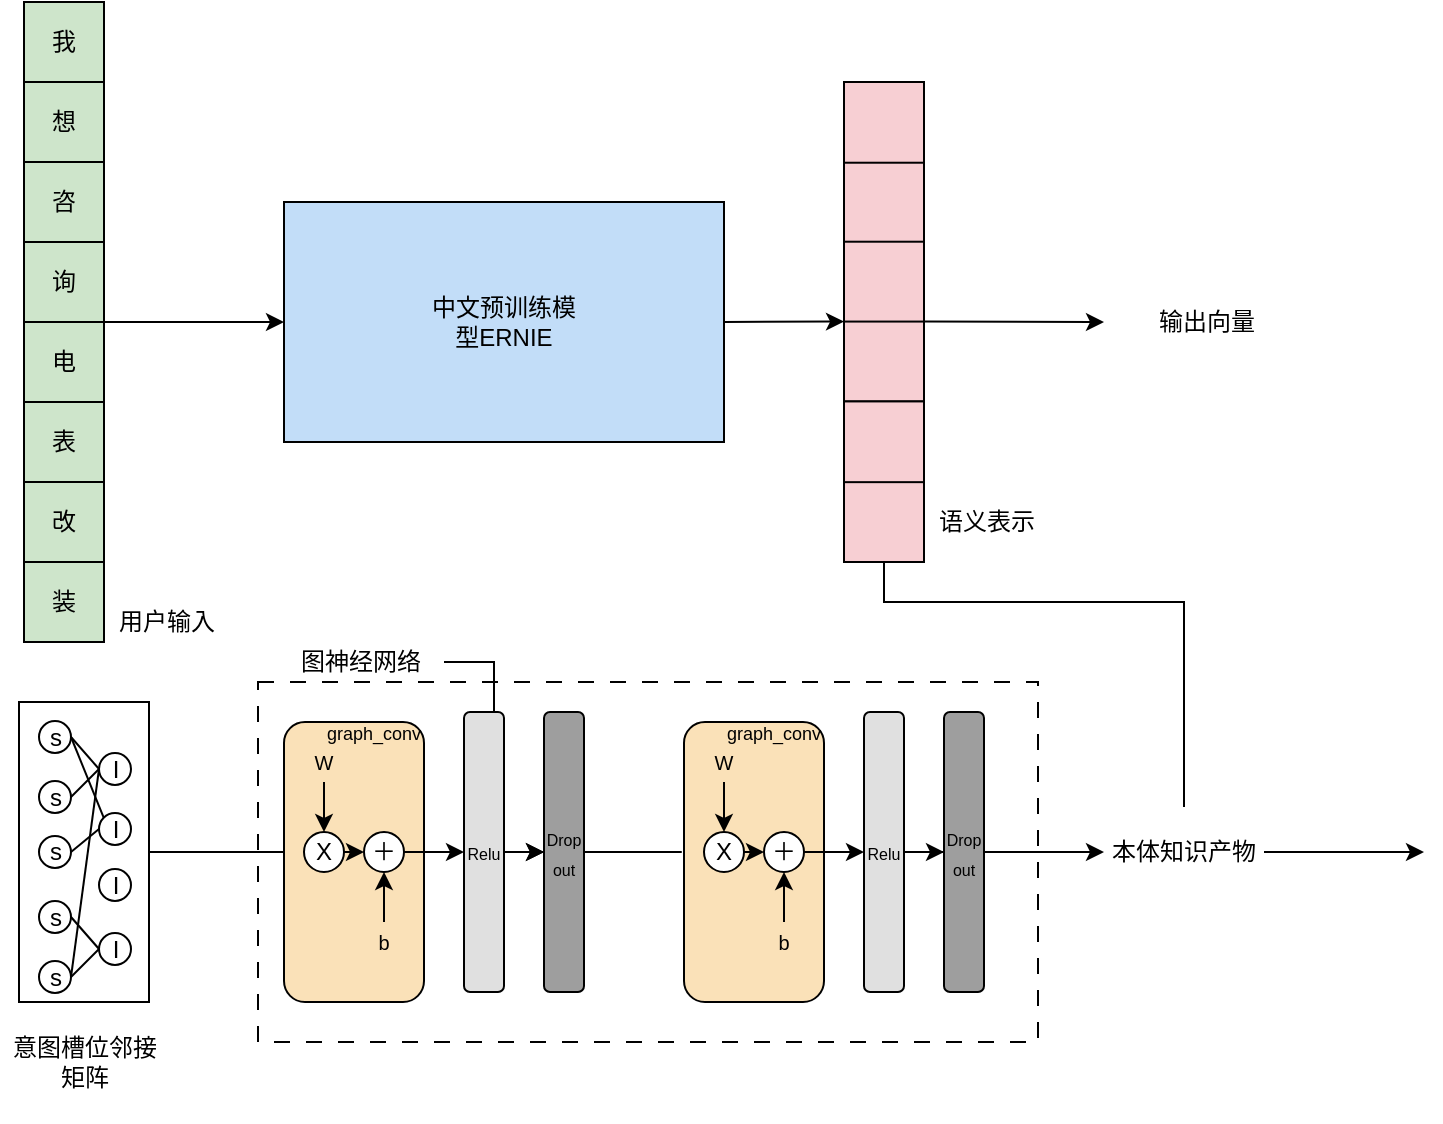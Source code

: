 <mxfile version="22.0.8" type="github">
  <diagram name="第 1 页" id="UeuGyMMsbRO4vuTa8S8b">
    <mxGraphModel dx="1434" dy="1948" grid="1" gridSize="10" guides="1" tooltips="1" connect="1" arrows="1" fold="1" page="1" pageScale="1" pageWidth="827" pageHeight="1169" math="0" shadow="0">
      <root>
        <mxCell id="0" />
        <mxCell id="1" parent="0" />
        <mxCell id="XKu2ODZ-iZN_NIDihDhz-56" value="" style="rounded=0;whiteSpace=wrap;html=1;dashed=1;fillColor=none;dashPattern=8 8;" parent="1" vertex="1">
          <mxGeometry x="217" y="-370" width="390" height="180" as="geometry" />
        </mxCell>
        <mxCell id="XKu2ODZ-iZN_NIDihDhz-1" value="" style="group;fillColor=#CEE5CB;" parent="1" vertex="1" connectable="0">
          <mxGeometry x="100" y="-710" width="40" height="320" as="geometry" />
        </mxCell>
        <mxCell id="XKu2ODZ-iZN_NIDihDhz-2" value="" style="rounded=0;whiteSpace=wrap;html=1;container=0;fillColor=#CEE5CB;" parent="XKu2ODZ-iZN_NIDihDhz-1" vertex="1">
          <mxGeometry width="40" height="40.0" as="geometry" />
        </mxCell>
        <mxCell id="XKu2ODZ-iZN_NIDihDhz-3" value="想" style="rounded=0;whiteSpace=wrap;html=1;container=0;fillColor=#CEE5CB;" parent="XKu2ODZ-iZN_NIDihDhz-1" vertex="1">
          <mxGeometry y="40.0" width="40" height="40.0" as="geometry" />
        </mxCell>
        <mxCell id="XKu2ODZ-iZN_NIDihDhz-4" value="我&lt;span style=&quot;white-space: pre;&quot;&gt;&lt;br&gt;&lt;/span&gt;" style="rounded=0;whiteSpace=wrap;html=1;container=0;fillColor=#CEE5CB;" parent="XKu2ODZ-iZN_NIDihDhz-1" vertex="1">
          <mxGeometry width="40" height="40.0" as="geometry" />
        </mxCell>
        <mxCell id="XKu2ODZ-iZN_NIDihDhz-5" value="咨" style="rounded=0;whiteSpace=wrap;html=1;container=0;fillColor=#CEE5CB;" parent="XKu2ODZ-iZN_NIDihDhz-1" vertex="1">
          <mxGeometry y="80.0" width="40" height="40.0" as="geometry" />
        </mxCell>
        <mxCell id="XKu2ODZ-iZN_NIDihDhz-6" value="询" style="rounded=0;whiteSpace=wrap;html=1;container=0;fillColor=#CEE5CB;" parent="XKu2ODZ-iZN_NIDihDhz-1" vertex="1">
          <mxGeometry y="120.0" width="40" height="40.0" as="geometry" />
        </mxCell>
        <mxCell id="XKu2ODZ-iZN_NIDihDhz-7" value="" style="rounded=0;whiteSpace=wrap;html=1;container=0;fillColor=#CEE5CB;" parent="XKu2ODZ-iZN_NIDihDhz-1" vertex="1">
          <mxGeometry y="160.001" width="40" height="40.0" as="geometry" />
        </mxCell>
        <mxCell id="XKu2ODZ-iZN_NIDihDhz-8" value="表" style="rounded=0;whiteSpace=wrap;html=1;container=0;fillColor=#CEE5CB;" parent="XKu2ODZ-iZN_NIDihDhz-1" vertex="1">
          <mxGeometry y="200.001" width="40" height="40.0" as="geometry" />
        </mxCell>
        <mxCell id="XKu2ODZ-iZN_NIDihDhz-9" value="电" style="rounded=0;whiteSpace=wrap;html=1;container=0;fillColor=#CEE5CB;" parent="XKu2ODZ-iZN_NIDihDhz-1" vertex="1">
          <mxGeometry y="160.001" width="40" height="40.0" as="geometry" />
        </mxCell>
        <mxCell id="XKu2ODZ-iZN_NIDihDhz-10" value="改" style="rounded=0;whiteSpace=wrap;html=1;container=0;fillColor=#CEE5CB;" parent="XKu2ODZ-iZN_NIDihDhz-1" vertex="1">
          <mxGeometry y="240.001" width="40" height="40.0" as="geometry" />
        </mxCell>
        <mxCell id="XKu2ODZ-iZN_NIDihDhz-11" value="装" style="rounded=0;whiteSpace=wrap;html=1;container=0;fillColor=#CEE5CB;" parent="XKu2ODZ-iZN_NIDihDhz-1" vertex="1">
          <mxGeometry y="280.0" width="40" height="40.0" as="geometry" />
        </mxCell>
        <mxCell id="XKu2ODZ-iZN_NIDihDhz-12" value="" style="group;fillColor=#F7CFD3;" parent="1" vertex="1" connectable="0">
          <mxGeometry x="510" y="-670" width="40" height="240" as="geometry" />
        </mxCell>
        <mxCell id="XKu2ODZ-iZN_NIDihDhz-13" value="" style="rounded=0;whiteSpace=wrap;html=1;container=0;fillColor=#F7CFD3;" parent="XKu2ODZ-iZN_NIDihDhz-12" vertex="1">
          <mxGeometry width="40" height="40.358" as="geometry" />
        </mxCell>
        <mxCell id="XKu2ODZ-iZN_NIDihDhz-14" value="" style="rounded=0;whiteSpace=wrap;html=1;container=0;fillColor=#F7CFD3;" parent="XKu2ODZ-iZN_NIDihDhz-12" vertex="1">
          <mxGeometry y="39.928" width="40" height="40.358" as="geometry" />
        </mxCell>
        <mxCell id="XKu2ODZ-iZN_NIDihDhz-15" value="&lt;span style=&quot;white-space: pre;&quot;&gt;&lt;br&gt;&lt;/span&gt;" style="rounded=0;whiteSpace=wrap;html=1;container=0;fillColor=#F7CFD3;" parent="XKu2ODZ-iZN_NIDihDhz-12" vertex="1">
          <mxGeometry width="40" height="40.358" as="geometry" />
        </mxCell>
        <mxCell id="XKu2ODZ-iZN_NIDihDhz-16" value="" style="rounded=0;whiteSpace=wrap;html=1;container=0;fillColor=#F7CFD3;" parent="XKu2ODZ-iZN_NIDihDhz-12" vertex="1">
          <mxGeometry y="79.857" width="40" height="40.358" as="geometry" />
        </mxCell>
        <mxCell id="XKu2ODZ-iZN_NIDihDhz-17" style="edgeStyle=none;rounded=0;orthogonalLoop=1;jettySize=auto;html=1;exitX=1;exitY=0;exitDx=0;exitDy=0;" parent="XKu2ODZ-iZN_NIDihDhz-12" source="XKu2ODZ-iZN_NIDihDhz-18" edge="1">
          <mxGeometry relative="1" as="geometry">
            <mxPoint x="130" y="120" as="targetPoint" />
          </mxGeometry>
        </mxCell>
        <mxCell id="XKu2ODZ-iZN_NIDihDhz-18" value="" style="rounded=0;whiteSpace=wrap;html=1;container=0;fillColor=#F7CFD3;" parent="XKu2ODZ-iZN_NIDihDhz-12" vertex="1">
          <mxGeometry y="119.785" width="40" height="40.358" as="geometry" />
        </mxCell>
        <mxCell id="XKu2ODZ-iZN_NIDihDhz-19" value="" style="rounded=0;whiteSpace=wrap;html=1;container=0;fillColor=#F7CFD3;" parent="XKu2ODZ-iZN_NIDihDhz-12" vertex="1">
          <mxGeometry y="159.714" width="40" height="40.358" as="geometry" />
        </mxCell>
        <mxCell id="XKu2ODZ-iZN_NIDihDhz-20" value="" style="rounded=0;whiteSpace=wrap;html=1;container=0;fillColor=#F7CFD3;" parent="XKu2ODZ-iZN_NIDihDhz-12" vertex="1">
          <mxGeometry y="199.642" width="40" height="40.358" as="geometry" />
        </mxCell>
        <mxCell id="XKu2ODZ-iZN_NIDihDhz-21" value="" style="rounded=0;whiteSpace=wrap;html=1;container=0;fillColor=#F7CFD3;" parent="XKu2ODZ-iZN_NIDihDhz-12" vertex="1">
          <mxGeometry y="159.714" width="40" height="40.358" as="geometry" />
        </mxCell>
        <mxCell id="XKu2ODZ-iZN_NIDihDhz-22" style="edgeStyle=none;rounded=0;orthogonalLoop=1;jettySize=auto;html=1;entryX=0;entryY=0.5;entryDx=0;entryDy=0;exitX=1;exitY=0.5;exitDx=0;exitDy=0;" parent="1" source="XKu2ODZ-iZN_NIDihDhz-77" target="XKu2ODZ-iZN_NIDihDhz-29" edge="1">
          <mxGeometry relative="1" as="geometry">
            <mxPoint x="650" y="-342.167" as="targetPoint" />
            <mxPoint x="500" y="-255" as="sourcePoint" />
          </mxGeometry>
        </mxCell>
        <mxCell id="XKu2ODZ-iZN_NIDihDhz-24" style="edgeStyle=none;rounded=0;orthogonalLoop=1;jettySize=auto;html=1;exitX=1;exitY=1;exitDx=0;exitDy=0;entryX=0;entryY=0.5;entryDx=0;entryDy=0;" parent="1" source="XKu2ODZ-iZN_NIDihDhz-6" target="XKu2ODZ-iZN_NIDihDhz-53" edge="1">
          <mxGeometry relative="1" as="geometry">
            <mxPoint x="220" y="-590" as="targetPoint" />
          </mxGeometry>
        </mxCell>
        <mxCell id="XKu2ODZ-iZN_NIDihDhz-25" style="edgeStyle=none;rounded=0;orthogonalLoop=1;jettySize=auto;html=1;entryX=0;entryY=0;entryDx=0;entryDy=0;exitX=1;exitY=0.5;exitDx=0;exitDy=0;" parent="1" source="XKu2ODZ-iZN_NIDihDhz-53" target="XKu2ODZ-iZN_NIDihDhz-18" edge="1">
          <mxGeometry relative="1" as="geometry">
            <mxPoint x="530" y="-590" as="sourcePoint" />
          </mxGeometry>
        </mxCell>
        <mxCell id="XKu2ODZ-iZN_NIDihDhz-26" value="输出向量" style="rounded=0;whiteSpace=wrap;html=1;strokeColor=none;fillColor=none;" parent="1" vertex="1">
          <mxGeometry x="650" y="-580" width="83" height="60" as="geometry" />
        </mxCell>
        <mxCell id="XKu2ODZ-iZN_NIDihDhz-27" value="语义表示" style="rounded=0;whiteSpace=wrap;html=1;strokeColor=none;fillColor=none;" parent="1" vertex="1">
          <mxGeometry x="540" y="-480" width="83" height="60" as="geometry" />
        </mxCell>
        <mxCell id="XKu2ODZ-iZN_NIDihDhz-28" style="edgeStyle=none;rounded=0;orthogonalLoop=1;jettySize=auto;html=1;exitX=1;exitY=0.5;exitDx=0;exitDy=0;" parent="1" source="XKu2ODZ-iZN_NIDihDhz-29" edge="1">
          <mxGeometry relative="1" as="geometry">
            <mxPoint x="800" y="-285" as="targetPoint" />
          </mxGeometry>
        </mxCell>
        <mxCell id="XKu2ODZ-iZN_NIDihDhz-29" value="本体知识产物" style="rounded=0;whiteSpace=wrap;html=1;strokeColor=none;fillColor=none;" parent="1" vertex="1">
          <mxGeometry x="640" y="-307.5" width="80" height="45" as="geometry" />
        </mxCell>
        <mxCell id="XKu2ODZ-iZN_NIDihDhz-30" value="意图槽位邻接矩阵" style="rounded=0;whiteSpace=wrap;html=1;strokeColor=none;fillColor=none;" parent="1" vertex="1">
          <mxGeometry x="88.5" y="-210" width="83" height="60" as="geometry" />
        </mxCell>
        <mxCell id="XKu2ODZ-iZN_NIDihDhz-31" style="edgeStyle=orthogonalEdgeStyle;rounded=0;orthogonalLoop=1;jettySize=auto;html=1;exitX=0.5;exitY=1;exitDx=0;exitDy=0;entryX=0.5;entryY=0;entryDx=0;entryDy=0;endArrow=none;endFill=0;" parent="1" source="XKu2ODZ-iZN_NIDihDhz-20" target="XKu2ODZ-iZN_NIDihDhz-29" edge="1">
          <mxGeometry relative="1" as="geometry">
            <Array as="points">
              <mxPoint x="600" y="-410" />
              <mxPoint x="682" y="-410" />
            </Array>
          </mxGeometry>
        </mxCell>
        <mxCell id="XKu2ODZ-iZN_NIDihDhz-32" value="" style="group" parent="1" vertex="1" connectable="0">
          <mxGeometry x="97.5" y="-360" width="65" height="150" as="geometry" />
        </mxCell>
        <mxCell id="XKu2ODZ-iZN_NIDihDhz-33" value="" style="rounded=0;whiteSpace=wrap;html=1;fillColor=none;" parent="XKu2ODZ-iZN_NIDihDhz-32" vertex="1">
          <mxGeometry width="65" height="150" as="geometry" />
        </mxCell>
        <mxCell id="XKu2ODZ-iZN_NIDihDhz-34" value="s" style="ellipse;whiteSpace=wrap;html=1;aspect=fixed;" parent="XKu2ODZ-iZN_NIDihDhz-32" vertex="1">
          <mxGeometry x="10" y="9.5" width="16" height="16" as="geometry" />
        </mxCell>
        <mxCell id="XKu2ODZ-iZN_NIDihDhz-35" value="s" style="ellipse;whiteSpace=wrap;html=1;aspect=fixed;" parent="XKu2ODZ-iZN_NIDihDhz-32" vertex="1">
          <mxGeometry x="10" y="67" width="16" height="16" as="geometry" />
        </mxCell>
        <mxCell id="XKu2ODZ-iZN_NIDihDhz-36" value="s" style="ellipse;whiteSpace=wrap;html=1;aspect=fixed;" parent="XKu2ODZ-iZN_NIDihDhz-32" vertex="1">
          <mxGeometry x="10" y="129.5" width="16" height="16" as="geometry" />
        </mxCell>
        <mxCell id="XKu2ODZ-iZN_NIDihDhz-37" value="s" style="ellipse;whiteSpace=wrap;html=1;aspect=fixed;" parent="XKu2ODZ-iZN_NIDihDhz-32" vertex="1">
          <mxGeometry x="10" y="99.5" width="16" height="16" as="geometry" />
        </mxCell>
        <mxCell id="XKu2ODZ-iZN_NIDihDhz-38" value="s" style="ellipse;whiteSpace=wrap;html=1;aspect=fixed;" parent="XKu2ODZ-iZN_NIDihDhz-32" vertex="1">
          <mxGeometry x="10" y="39.5" width="16" height="16" as="geometry" />
        </mxCell>
        <object label="I" id="XKu2ODZ-iZN_NIDihDhz-39">
          <mxCell style="ellipse;whiteSpace=wrap;html=1;aspect=fixed;" parent="XKu2ODZ-iZN_NIDihDhz-32" vertex="1">
            <mxGeometry x="40" y="25.5" width="16" height="16" as="geometry" />
          </mxCell>
        </object>
        <mxCell id="XKu2ODZ-iZN_NIDihDhz-40" style="edgeStyle=none;rounded=0;orthogonalLoop=1;jettySize=auto;html=1;exitX=1;exitY=0.5;exitDx=0;exitDy=0;entryX=0;entryY=0.5;entryDx=0;entryDy=0;endArrow=none;endFill=0;" parent="XKu2ODZ-iZN_NIDihDhz-32" source="XKu2ODZ-iZN_NIDihDhz-34" target="XKu2ODZ-iZN_NIDihDhz-39" edge="1">
          <mxGeometry relative="1" as="geometry" />
        </mxCell>
        <mxCell id="XKu2ODZ-iZN_NIDihDhz-41" style="edgeStyle=none;rounded=0;orthogonalLoop=1;jettySize=auto;html=1;exitX=1;exitY=0.5;exitDx=0;exitDy=0;entryX=0;entryY=0.5;entryDx=0;entryDy=0;endArrow=none;endFill=0;" parent="XKu2ODZ-iZN_NIDihDhz-32" source="XKu2ODZ-iZN_NIDihDhz-36" target="XKu2ODZ-iZN_NIDihDhz-39" edge="1">
          <mxGeometry relative="1" as="geometry" />
        </mxCell>
        <mxCell id="XKu2ODZ-iZN_NIDihDhz-42" style="edgeStyle=none;rounded=0;orthogonalLoop=1;jettySize=auto;html=1;exitX=1;exitY=0.5;exitDx=0;exitDy=0;entryX=0;entryY=0.5;entryDx=0;entryDy=0;endArrow=none;endFill=0;" parent="XKu2ODZ-iZN_NIDihDhz-32" source="XKu2ODZ-iZN_NIDihDhz-38" target="XKu2ODZ-iZN_NIDihDhz-39" edge="1">
          <mxGeometry relative="1" as="geometry" />
        </mxCell>
        <mxCell id="XKu2ODZ-iZN_NIDihDhz-43" value="I" style="ellipse;whiteSpace=wrap;html=1;aspect=fixed;" parent="XKu2ODZ-iZN_NIDihDhz-32" vertex="1">
          <mxGeometry x="40" y="55.5" width="16" height="16" as="geometry" />
        </mxCell>
        <mxCell id="XKu2ODZ-iZN_NIDihDhz-44" style="edgeStyle=none;rounded=0;orthogonalLoop=1;jettySize=auto;html=1;exitX=1;exitY=0.5;exitDx=0;exitDy=0;entryX=0;entryY=0;entryDx=0;entryDy=0;endArrow=none;endFill=0;" parent="XKu2ODZ-iZN_NIDihDhz-32" source="XKu2ODZ-iZN_NIDihDhz-34" target="XKu2ODZ-iZN_NIDihDhz-43" edge="1">
          <mxGeometry relative="1" as="geometry" />
        </mxCell>
        <mxCell id="XKu2ODZ-iZN_NIDihDhz-45" style="edgeStyle=none;rounded=0;orthogonalLoop=1;jettySize=auto;html=1;exitX=1;exitY=0.5;exitDx=0;exitDy=0;entryX=0;entryY=0.5;entryDx=0;entryDy=0;endArrow=none;endFill=0;" parent="XKu2ODZ-iZN_NIDihDhz-32" source="XKu2ODZ-iZN_NIDihDhz-35" target="XKu2ODZ-iZN_NIDihDhz-43" edge="1">
          <mxGeometry relative="1" as="geometry" />
        </mxCell>
        <mxCell id="XKu2ODZ-iZN_NIDihDhz-46" value="I" style="ellipse;whiteSpace=wrap;html=1;aspect=fixed;" parent="XKu2ODZ-iZN_NIDihDhz-32" vertex="1">
          <mxGeometry x="40" y="83.5" width="16" height="16" as="geometry" />
        </mxCell>
        <mxCell id="XKu2ODZ-iZN_NIDihDhz-47" value="I" style="ellipse;whiteSpace=wrap;html=1;aspect=fixed;" parent="XKu2ODZ-iZN_NIDihDhz-32" vertex="1">
          <mxGeometry x="40" y="115.5" width="16" height="16" as="geometry" />
        </mxCell>
        <mxCell id="XKu2ODZ-iZN_NIDihDhz-48" style="edgeStyle=none;rounded=0;orthogonalLoop=1;jettySize=auto;html=1;exitX=1;exitY=0.5;exitDx=0;exitDy=0;entryX=0;entryY=0.5;entryDx=0;entryDy=0;endArrow=none;endFill=0;" parent="XKu2ODZ-iZN_NIDihDhz-32" source="XKu2ODZ-iZN_NIDihDhz-36" target="XKu2ODZ-iZN_NIDihDhz-47" edge="1">
          <mxGeometry relative="1" as="geometry" />
        </mxCell>
        <mxCell id="XKu2ODZ-iZN_NIDihDhz-49" style="edgeStyle=none;rounded=0;orthogonalLoop=1;jettySize=auto;html=1;exitX=1;exitY=0.5;exitDx=0;exitDy=0;entryX=0;entryY=0.5;entryDx=0;entryDy=0;endArrow=none;endFill=0;" parent="XKu2ODZ-iZN_NIDihDhz-32" source="XKu2ODZ-iZN_NIDihDhz-37" target="XKu2ODZ-iZN_NIDihDhz-47" edge="1">
          <mxGeometry relative="1" as="geometry" />
        </mxCell>
        <mxCell id="XKu2ODZ-iZN_NIDihDhz-53" value="中文预训练模&lt;br&gt;型ERNIE" style="rounded=0;whiteSpace=wrap;html=1;fillColor=#C2DDF8;" parent="1" vertex="1">
          <mxGeometry x="230" y="-610" width="220" height="120" as="geometry" />
        </mxCell>
        <mxCell id="XKu2ODZ-iZN_NIDihDhz-54" value="用户输入" style="rounded=0;whiteSpace=wrap;html=1;strokeColor=none;fillColor=none;" parent="1" vertex="1">
          <mxGeometry x="130" y="-430" width="83" height="60" as="geometry" />
        </mxCell>
        <mxCell id="UgPGISBsaYupUstRVw-y-83" value="" style="edgeStyle=orthogonalEdgeStyle;rounded=0;orthogonalLoop=1;jettySize=auto;html=1;" edge="1" parent="1" source="XKu2ODZ-iZN_NIDihDhz-55" target="XKu2ODZ-iZN_NIDihDhz-62">
          <mxGeometry relative="1" as="geometry" />
        </mxCell>
        <mxCell id="XKu2ODZ-iZN_NIDihDhz-55" value="图神经网络" style="rounded=0;whiteSpace=wrap;html=1;strokeColor=none;fillColor=none;" parent="1" vertex="1">
          <mxGeometry x="227" y="-410" width="83" height="60" as="geometry" />
        </mxCell>
        <mxCell id="XKu2ODZ-iZN_NIDihDhz-50" style="edgeStyle=none;rounded=0;orthogonalLoop=1;jettySize=auto;html=1;exitX=1;exitY=0.5;exitDx=0;exitDy=0;entryX=0;entryY=0.5;entryDx=0;entryDy=0;" parent="1" source="XKu2ODZ-iZN_NIDihDhz-33" target="XKu2ODZ-iZN_NIDihDhz-63" edge="1">
          <mxGeometry relative="1" as="geometry">
            <mxPoint x="220" y="-295" as="targetPoint" />
          </mxGeometry>
        </mxCell>
        <mxCell id="XKu2ODZ-iZN_NIDihDhz-88" value="" style="group" parent="1" vertex="1" connectable="0">
          <mxGeometry x="230" y="-360" width="150" height="150" as="geometry" />
        </mxCell>
        <mxCell id="XKu2ODZ-iZN_NIDihDhz-60" value="" style="rounded=1;whiteSpace=wrap;html=1;fillColor=#FAE1B8;" parent="XKu2ODZ-iZN_NIDihDhz-88" vertex="1">
          <mxGeometry y="10" width="70" height="140" as="geometry" />
        </mxCell>
        <mxCell id="XKu2ODZ-iZN_NIDihDhz-61" value="&lt;font style=&quot;font-size: 8px;&quot;&gt;Relu&lt;/font&gt;" style="rounded=1;whiteSpace=wrap;html=1;fillColor=#E0E0E0;" parent="XKu2ODZ-iZN_NIDihDhz-88" vertex="1">
          <mxGeometry x="90" y="5" width="20" height="140" as="geometry" />
        </mxCell>
        <mxCell id="XKu2ODZ-iZN_NIDihDhz-62" value="&lt;font style=&quot;font-size: 8px;&quot;&gt;Drop&lt;br&gt;out&lt;/font&gt;" style="rounded=1;whiteSpace=wrap;html=1;fillColor=#9E9E9E;" parent="XKu2ODZ-iZN_NIDihDhz-88" vertex="1">
          <mxGeometry x="130" y="5" width="20" height="140" as="geometry" />
        </mxCell>
        <mxCell id="XKu2ODZ-iZN_NIDihDhz-73" style="edgeStyle=orthogonalEdgeStyle;rounded=0;orthogonalLoop=1;jettySize=auto;html=1;exitX=1;exitY=0.5;exitDx=0;exitDy=0;" parent="XKu2ODZ-iZN_NIDihDhz-88" source="XKu2ODZ-iZN_NIDihDhz-61" target="XKu2ODZ-iZN_NIDihDhz-62" edge="1">
          <mxGeometry relative="1" as="geometry" />
        </mxCell>
        <mxCell id="XKu2ODZ-iZN_NIDihDhz-63" value="X" style="ellipse;whiteSpace=wrap;html=1;aspect=fixed;" parent="XKu2ODZ-iZN_NIDihDhz-88" vertex="1">
          <mxGeometry x="10" y="65" width="20" height="20" as="geometry" />
        </mxCell>
        <mxCell id="XKu2ODZ-iZN_NIDihDhz-72" style="edgeStyle=orthogonalEdgeStyle;rounded=0;orthogonalLoop=1;jettySize=auto;html=1;exitX=1;exitY=0.5;exitDx=0;exitDy=0;entryX=0;entryY=0.5;entryDx=0;entryDy=0;" parent="XKu2ODZ-iZN_NIDihDhz-88" source="XKu2ODZ-iZN_NIDihDhz-64" target="XKu2ODZ-iZN_NIDihDhz-61" edge="1">
          <mxGeometry relative="1" as="geometry" />
        </mxCell>
        <mxCell id="XKu2ODZ-iZN_NIDihDhz-64" value="＋" style="ellipse;whiteSpace=wrap;html=1;aspect=fixed;" parent="XKu2ODZ-iZN_NIDihDhz-88" vertex="1">
          <mxGeometry x="40" y="65" width="20" height="20" as="geometry" />
        </mxCell>
        <mxCell id="XKu2ODZ-iZN_NIDihDhz-71" style="edgeStyle=orthogonalEdgeStyle;rounded=0;orthogonalLoop=1;jettySize=auto;html=1;exitX=1;exitY=0.5;exitDx=0;exitDy=0;entryX=0;entryY=0.5;entryDx=0;entryDy=0;" parent="XKu2ODZ-iZN_NIDihDhz-88" source="XKu2ODZ-iZN_NIDihDhz-63" target="XKu2ODZ-iZN_NIDihDhz-64" edge="1">
          <mxGeometry relative="1" as="geometry" />
        </mxCell>
        <mxCell id="XKu2ODZ-iZN_NIDihDhz-66" value="&lt;font style=&quot;font-size: 9px;&quot;&gt;graph_conv&lt;/font&gt;" style="rounded=0;whiteSpace=wrap;html=1;strokeColor=none;fillColor=none;" parent="XKu2ODZ-iZN_NIDihDhz-88" vertex="1">
          <mxGeometry x="10" width="70" height="30" as="geometry" />
        </mxCell>
        <mxCell id="XKu2ODZ-iZN_NIDihDhz-69" style="edgeStyle=orthogonalEdgeStyle;rounded=0;orthogonalLoop=1;jettySize=auto;html=1;exitX=0.5;exitY=1;exitDx=0;exitDy=0;entryX=0.5;entryY=0;entryDx=0;entryDy=0;" parent="XKu2ODZ-iZN_NIDihDhz-88" source="XKu2ODZ-iZN_NIDihDhz-67" target="XKu2ODZ-iZN_NIDihDhz-63" edge="1">
          <mxGeometry relative="1" as="geometry" />
        </mxCell>
        <mxCell id="XKu2ODZ-iZN_NIDihDhz-67" value="&lt;font style=&quot;font-size: 10px;&quot;&gt;W&lt;/font&gt;" style="rounded=0;whiteSpace=wrap;html=1;strokeColor=none;fillColor=none;" parent="XKu2ODZ-iZN_NIDihDhz-88" vertex="1">
          <mxGeometry x="10" y="20" width="20" height="20" as="geometry" />
        </mxCell>
        <mxCell id="XKu2ODZ-iZN_NIDihDhz-70" style="edgeStyle=orthogonalEdgeStyle;rounded=0;orthogonalLoop=1;jettySize=auto;html=1;exitX=0.5;exitY=0;exitDx=0;exitDy=0;entryX=0.5;entryY=1;entryDx=0;entryDy=0;" parent="XKu2ODZ-iZN_NIDihDhz-88" source="XKu2ODZ-iZN_NIDihDhz-68" target="XKu2ODZ-iZN_NIDihDhz-64" edge="1">
          <mxGeometry relative="1" as="geometry" />
        </mxCell>
        <mxCell id="XKu2ODZ-iZN_NIDihDhz-68" value="&lt;font style=&quot;font-size: 10px;&quot;&gt;b&lt;br&gt;&lt;/font&gt;" style="rounded=0;whiteSpace=wrap;html=1;strokeColor=none;fillColor=none;" parent="XKu2ODZ-iZN_NIDihDhz-88" vertex="1">
          <mxGeometry x="40" y="110" width="20" height="20" as="geometry" />
        </mxCell>
        <mxCell id="XKu2ODZ-iZN_NIDihDhz-89" value="" style="group" parent="1" vertex="1" connectable="0">
          <mxGeometry x="430" y="-360" width="150" height="150" as="geometry" />
        </mxCell>
        <mxCell id="XKu2ODZ-iZN_NIDihDhz-74" value="" style="rounded=1;whiteSpace=wrap;html=1;fillColor=#FAE1B8;container=0;" parent="XKu2ODZ-iZN_NIDihDhz-89" vertex="1">
          <mxGeometry y="10" width="70" height="140" as="geometry" />
        </mxCell>
        <mxCell id="XKu2ODZ-iZN_NIDihDhz-76" value="&lt;font style=&quot;font-size: 8px;&quot;&gt;Relu&lt;/font&gt;" style="rounded=1;whiteSpace=wrap;html=1;fillColor=#E0E0E0;container=0;" parent="XKu2ODZ-iZN_NIDihDhz-89" vertex="1">
          <mxGeometry x="90" y="5" width="20" height="140" as="geometry" />
        </mxCell>
        <mxCell id="XKu2ODZ-iZN_NIDihDhz-77" value="&lt;font style=&quot;font-size: 8px;&quot;&gt;Drop&lt;br&gt;out&lt;/font&gt;" style="rounded=1;whiteSpace=wrap;html=1;fillColor=#9E9E9E;container=0;" parent="XKu2ODZ-iZN_NIDihDhz-89" vertex="1">
          <mxGeometry x="130" y="5" width="20" height="140" as="geometry" />
        </mxCell>
        <mxCell id="XKu2ODZ-iZN_NIDihDhz-75" style="edgeStyle=orthogonalEdgeStyle;rounded=0;orthogonalLoop=1;jettySize=auto;html=1;exitX=1;exitY=0.5;exitDx=0;exitDy=0;" parent="XKu2ODZ-iZN_NIDihDhz-89" source="XKu2ODZ-iZN_NIDihDhz-76" target="XKu2ODZ-iZN_NIDihDhz-77" edge="1">
          <mxGeometry relative="1" as="geometry" />
        </mxCell>
        <mxCell id="XKu2ODZ-iZN_NIDihDhz-79" value="X" style="ellipse;whiteSpace=wrap;html=1;aspect=fixed;container=0;" parent="XKu2ODZ-iZN_NIDihDhz-89" vertex="1">
          <mxGeometry x="10" y="65" width="20" height="20" as="geometry" />
        </mxCell>
        <mxCell id="XKu2ODZ-iZN_NIDihDhz-80" style="edgeStyle=orthogonalEdgeStyle;rounded=0;orthogonalLoop=1;jettySize=auto;html=1;exitX=1;exitY=0.5;exitDx=0;exitDy=0;entryX=0;entryY=0.5;entryDx=0;entryDy=0;" parent="XKu2ODZ-iZN_NIDihDhz-89" source="XKu2ODZ-iZN_NIDihDhz-81" target="XKu2ODZ-iZN_NIDihDhz-76" edge="1">
          <mxGeometry relative="1" as="geometry" />
        </mxCell>
        <mxCell id="XKu2ODZ-iZN_NIDihDhz-81" value="＋" style="ellipse;whiteSpace=wrap;html=1;aspect=fixed;container=0;" parent="XKu2ODZ-iZN_NIDihDhz-89" vertex="1">
          <mxGeometry x="40" y="65" width="20" height="20" as="geometry" />
        </mxCell>
        <mxCell id="XKu2ODZ-iZN_NIDihDhz-78" style="edgeStyle=orthogonalEdgeStyle;rounded=0;orthogonalLoop=1;jettySize=auto;html=1;exitX=1;exitY=0.5;exitDx=0;exitDy=0;entryX=0;entryY=0.5;entryDx=0;entryDy=0;" parent="XKu2ODZ-iZN_NIDihDhz-89" source="XKu2ODZ-iZN_NIDihDhz-79" target="XKu2ODZ-iZN_NIDihDhz-81" edge="1">
          <mxGeometry relative="1" as="geometry" />
        </mxCell>
        <mxCell id="XKu2ODZ-iZN_NIDihDhz-82" value="&lt;font style=&quot;font-size: 9px;&quot;&gt;graph_conv&lt;/font&gt;" style="rounded=0;whiteSpace=wrap;html=1;strokeColor=none;fillColor=none;container=0;" parent="XKu2ODZ-iZN_NIDihDhz-89" vertex="1">
          <mxGeometry x="10" width="70" height="30" as="geometry" />
        </mxCell>
        <mxCell id="XKu2ODZ-iZN_NIDihDhz-83" style="edgeStyle=orthogonalEdgeStyle;rounded=0;orthogonalLoop=1;jettySize=auto;html=1;exitX=0.5;exitY=1;exitDx=0;exitDy=0;entryX=0.5;entryY=0;entryDx=0;entryDy=0;" parent="XKu2ODZ-iZN_NIDihDhz-89" source="XKu2ODZ-iZN_NIDihDhz-84" target="XKu2ODZ-iZN_NIDihDhz-79" edge="1">
          <mxGeometry relative="1" as="geometry" />
        </mxCell>
        <mxCell id="XKu2ODZ-iZN_NIDihDhz-84" value="&lt;font style=&quot;font-size: 10px;&quot;&gt;W&lt;/font&gt;" style="rounded=0;whiteSpace=wrap;html=1;strokeColor=none;fillColor=none;container=0;" parent="XKu2ODZ-iZN_NIDihDhz-89" vertex="1">
          <mxGeometry x="10" y="20" width="20" height="20" as="geometry" />
        </mxCell>
        <mxCell id="XKu2ODZ-iZN_NIDihDhz-85" style="edgeStyle=orthogonalEdgeStyle;rounded=0;orthogonalLoop=1;jettySize=auto;html=1;exitX=0.5;exitY=0;exitDx=0;exitDy=0;entryX=0.5;entryY=1;entryDx=0;entryDy=0;" parent="XKu2ODZ-iZN_NIDihDhz-89" source="XKu2ODZ-iZN_NIDihDhz-86" target="XKu2ODZ-iZN_NIDihDhz-81" edge="1">
          <mxGeometry relative="1" as="geometry" />
        </mxCell>
        <mxCell id="XKu2ODZ-iZN_NIDihDhz-86" value="&lt;font style=&quot;font-size: 10px;&quot;&gt;b&lt;br&gt;&lt;/font&gt;" style="rounded=0;whiteSpace=wrap;html=1;strokeColor=none;fillColor=none;container=0;" parent="XKu2ODZ-iZN_NIDihDhz-89" vertex="1">
          <mxGeometry x="40" y="110" width="20" height="20" as="geometry" />
        </mxCell>
        <mxCell id="XKu2ODZ-iZN_NIDihDhz-91" style="edgeStyle=orthogonalEdgeStyle;rounded=0;orthogonalLoop=1;jettySize=auto;html=1;exitX=1;exitY=0.5;exitDx=0;exitDy=0;entryX=-0.016;entryY=0.464;entryDx=0;entryDy=0;entryPerimeter=0;endArrow=none;endFill=0;" parent="1" source="XKu2ODZ-iZN_NIDihDhz-62" target="XKu2ODZ-iZN_NIDihDhz-74" edge="1">
          <mxGeometry relative="1" as="geometry" />
        </mxCell>
      </root>
    </mxGraphModel>
  </diagram>
</mxfile>
